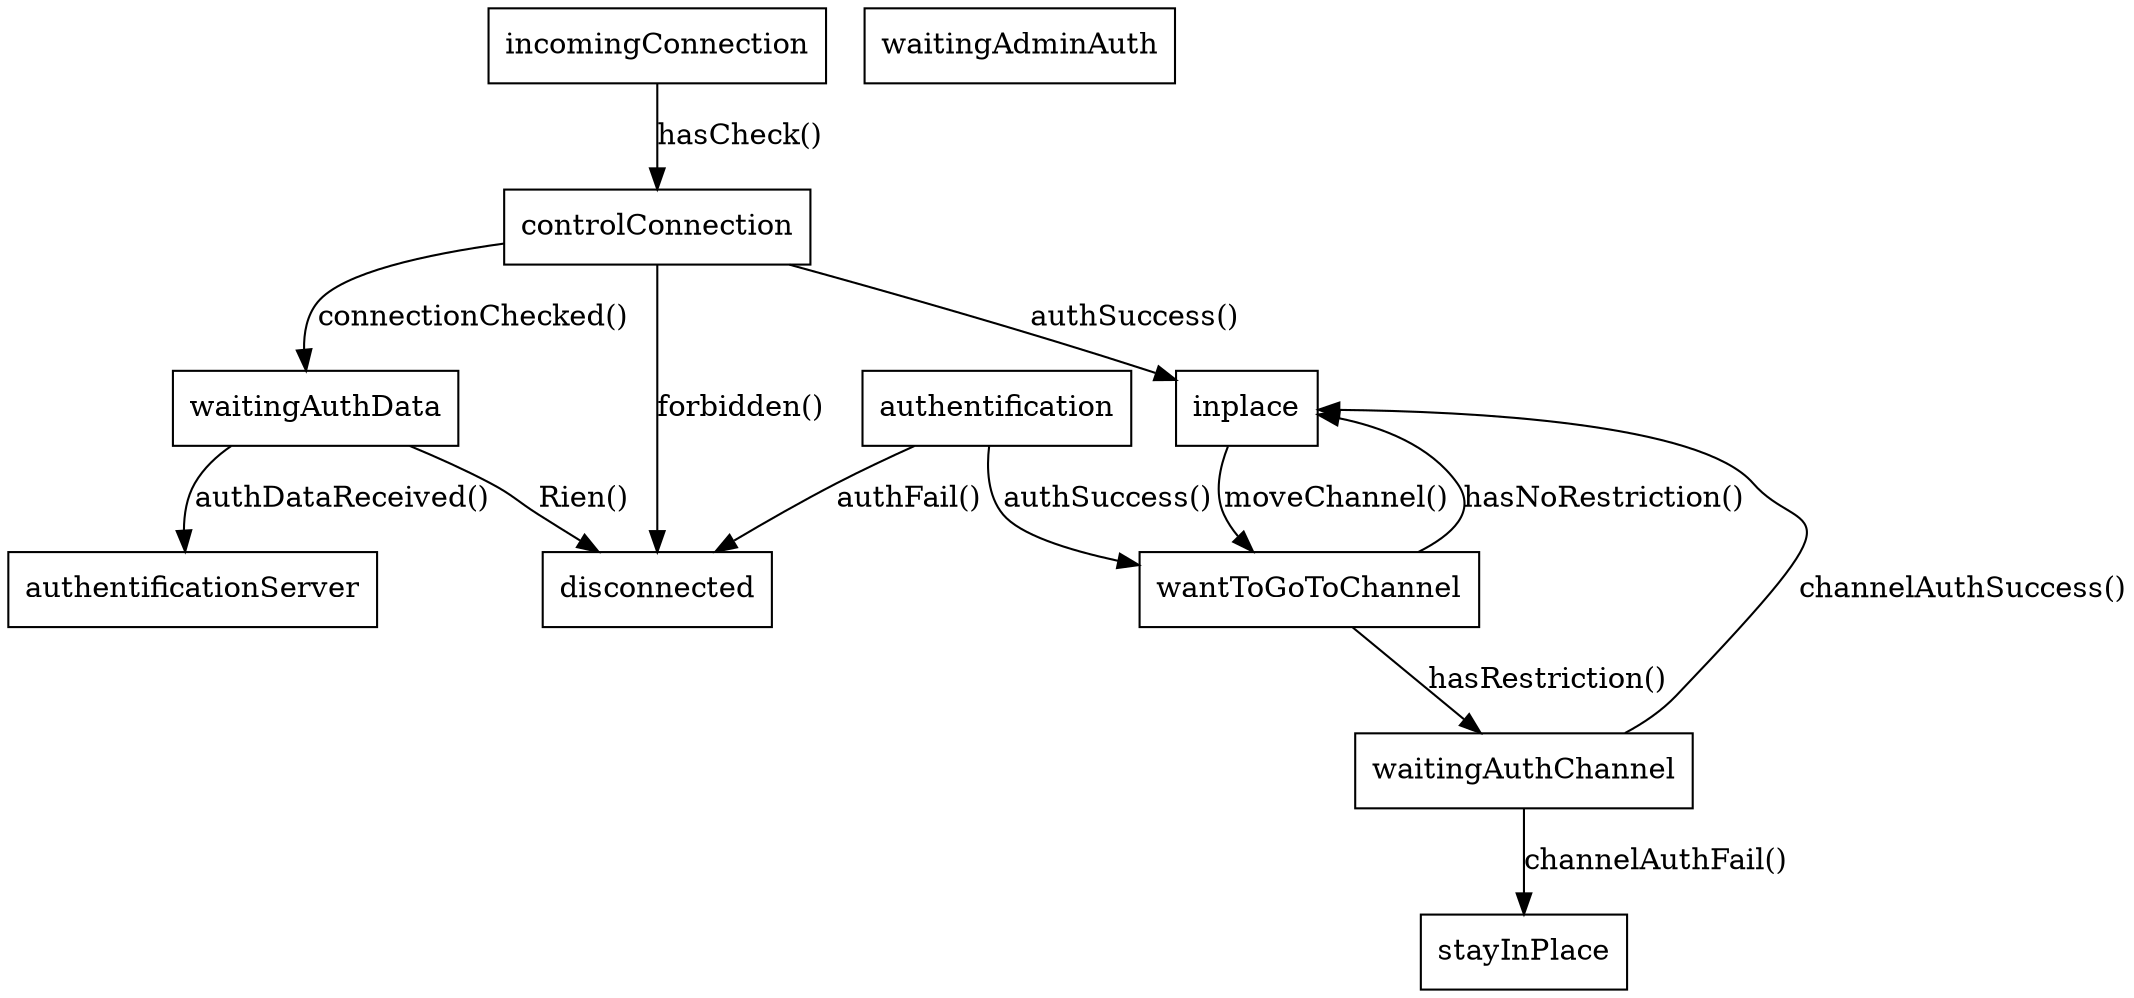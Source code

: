 digraph server {

 node [shape=box]; incomingConnection, controlConnection, waitingAuthData, authentificationServer, wantToGoToChannel, inplace, waitingAdminAuth, disconnected, stayInPlace;


  
 incomingConnection -> controlConnection [label="hasCheck()"];
 controlConnection -> waitingAuthData [label="connectionChecked()"];
 waitingAuthData -> authentificationServer [label="authDataReceived()"];
 controlConnection -> disconnected [label="forbidden()"];
 waitingAuthData -> disconnected  [label="Rien()"];
 controlConnection -> inplace  [label="authSuccess()"];
 authentification -> disconnected [label="authFail()"];
 authentification -> wantToGoToChannel [label="authSuccess()"];
 wantToGoToChannel -> inplace  [label="hasNoRestriction()"];
 wantToGoToChannel -> waitingAuthChannel [label="hasRestriction()"];
 waitingAuthChannel -> stayInPlace [label="channelAuthFail()"];
 waitingAuthChannel -> inplace [label="channelAuthSuccess()"];
 inplace -> wantToGoToChannel  [label="moveChannel()"];

}
